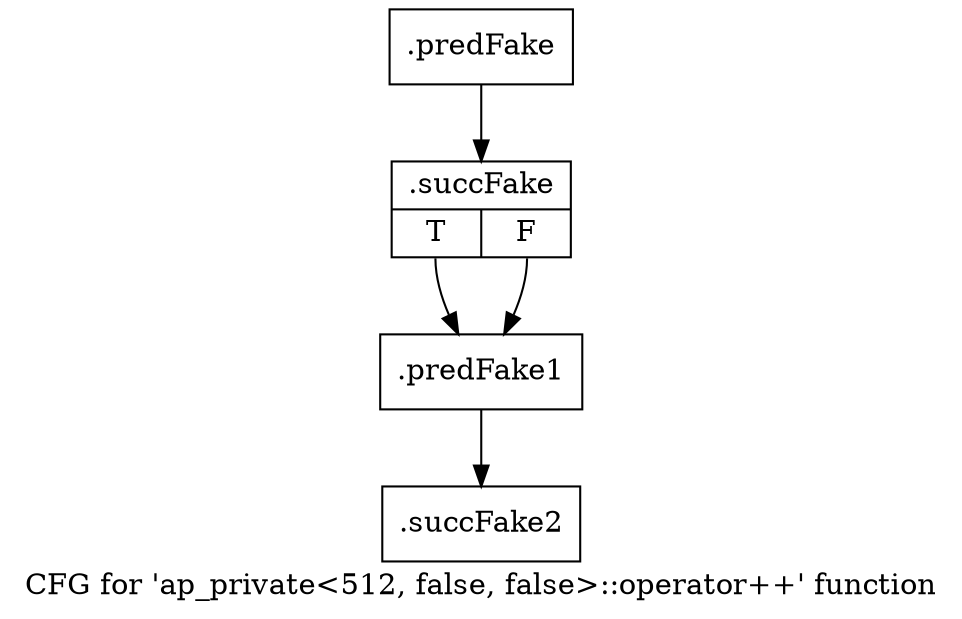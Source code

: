 digraph "CFG for 'ap_private\<512, false, false\>::operator++' function" {
	label="CFG for 'ap_private\<512, false, false\>::operator++' function";

	Node0x50a5220 [shape=record,filename="",linenumber="",label="{.predFake}"];
	Node0x50a5220 -> Node0x605c7c0[ callList="" memoryops="" filename="/mnt/xilinx/Vitis_HLS/2021.2/include/etc/ap_private.h" execusionnum="0"];
	Node0x605c7c0 [shape=record,filename="/mnt/xilinx/Vitis_HLS/2021.2/include/etc/ap_private.h",linenumber="4832",label="{.succFake|{<s0>T|<s1>F}}"];
	Node0x605c7c0:s0 -> Node0x50a6570;
	Node0x605c7c0:s1 -> Node0x50a6570[ callList="" memoryops="" filename="/mnt/xilinx/Vitis_HLS/2021.2/include/etc/ap_private.h" execusionnum="0"];
	Node0x50a6570 [shape=record,filename="/mnt/xilinx/Vitis_HLS/2021.2/include/etc/ap_private.h",linenumber="4832",label="{.predFake1}"];
	Node0x50a6570 -> Node0x605bfd0[ callList="" memoryops="" filename="/mnt/xilinx/Vitis_HLS/2021.2/include/etc/ap_private.h" execusionnum="0"];
	Node0x605bfd0 [shape=record,filename="/mnt/xilinx/Vitis_HLS/2021.2/include/etc/ap_private.h",linenumber="4832",label="{.succFake2}"];
}
